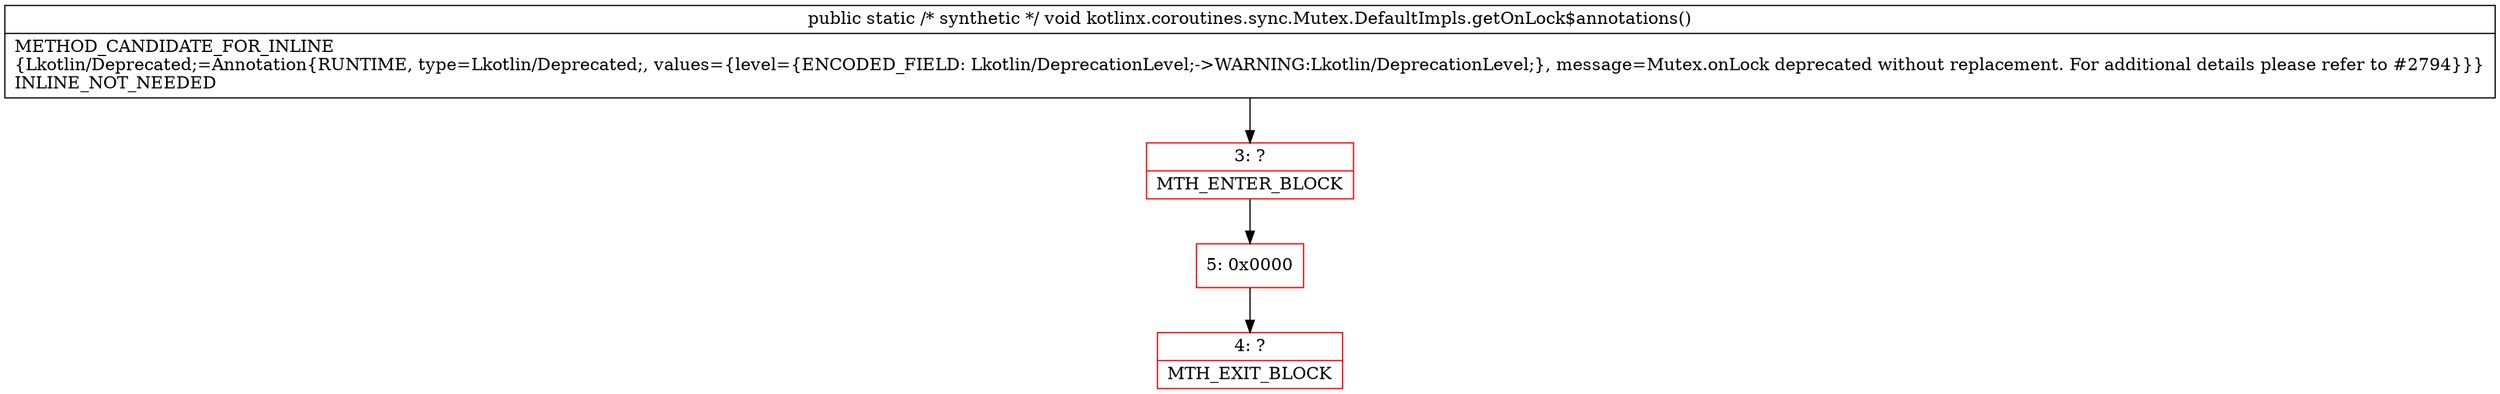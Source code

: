 digraph "CFG forkotlinx.coroutines.sync.Mutex.DefaultImpls.getOnLock$annotations()V" {
subgraph cluster_Region_1183488909 {
label = "R(0)";
node [shape=record,color=blue];
}
Node_3 [shape=record,color=red,label="{3\:\ ?|MTH_ENTER_BLOCK\l}"];
Node_5 [shape=record,color=red,label="{5\:\ 0x0000}"];
Node_4 [shape=record,color=red,label="{4\:\ ?|MTH_EXIT_BLOCK\l}"];
MethodNode[shape=record,label="{public static \/* synthetic *\/ void kotlinx.coroutines.sync.Mutex.DefaultImpls.getOnLock$annotations()  | METHOD_CANDIDATE_FOR_INLINE\l\{Lkotlin\/Deprecated;=Annotation\{RUNTIME, type=Lkotlin\/Deprecated;, values=\{level=\{ENCODED_FIELD: Lkotlin\/DeprecationLevel;\-\>WARNING:Lkotlin\/DeprecationLevel;\}, message=Mutex.onLock deprecated without replacement. For additional details please refer to #2794\}\}\}\lINLINE_NOT_NEEDED\l}"];
MethodNode -> Node_3;Node_3 -> Node_5;
Node_5 -> Node_4;
}

